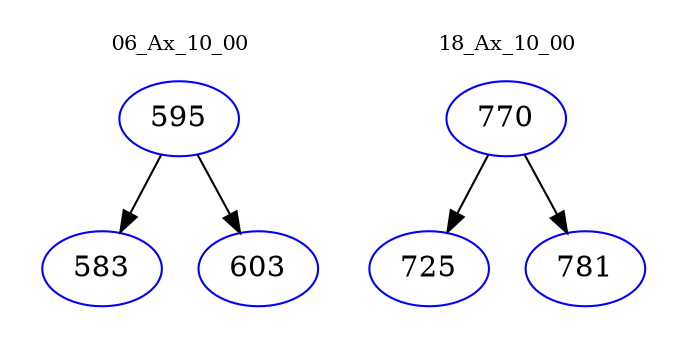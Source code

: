 digraph{
subgraph cluster_0 {
color = white
label = "06_Ax_10_00";
fontsize=10;
T0_595 [label="595", color="blue"]
T0_595 -> T0_583 [color="black"]
T0_583 [label="583", color="blue"]
T0_595 -> T0_603 [color="black"]
T0_603 [label="603", color="blue"]
}
subgraph cluster_1 {
color = white
label = "18_Ax_10_00";
fontsize=10;
T1_770 [label="770", color="blue"]
T1_770 -> T1_725 [color="black"]
T1_725 [label="725", color="blue"]
T1_770 -> T1_781 [color="black"]
T1_781 [label="781", color="blue"]
}
}
